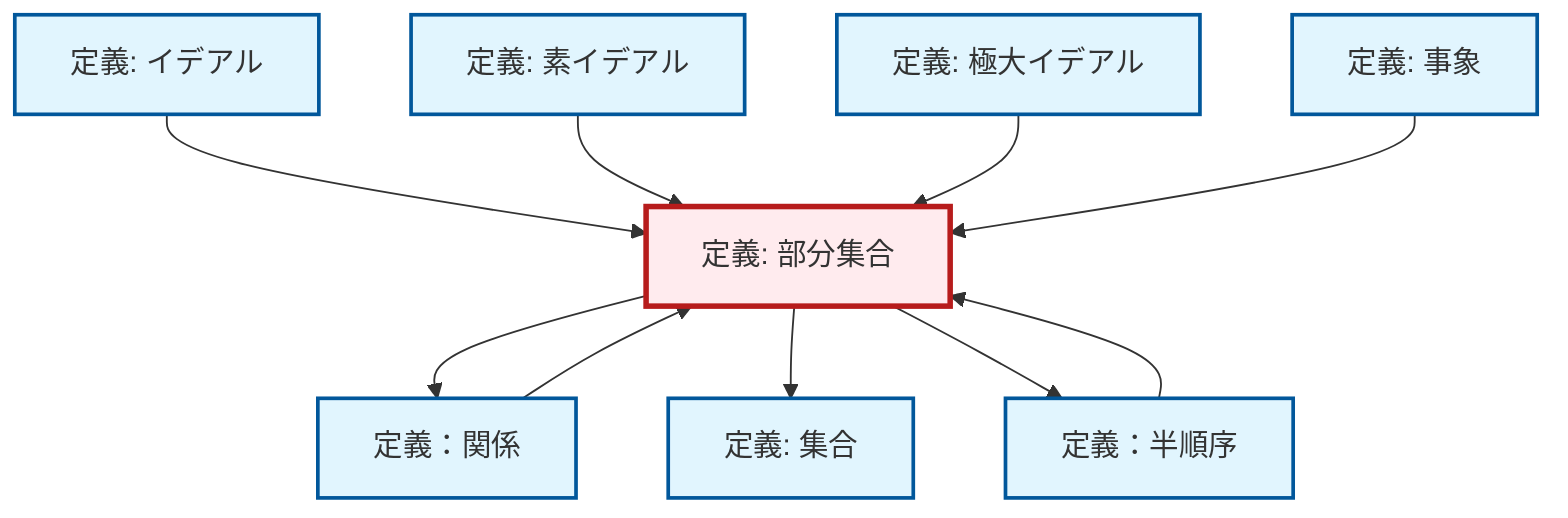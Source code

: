 graph TD
    classDef definition fill:#e1f5fe,stroke:#01579b,stroke-width:2px
    classDef theorem fill:#f3e5f5,stroke:#4a148c,stroke-width:2px
    classDef axiom fill:#fff3e0,stroke:#e65100,stroke-width:2px
    classDef example fill:#e8f5e9,stroke:#1b5e20,stroke-width:2px
    classDef current fill:#ffebee,stroke:#b71c1c,stroke-width:3px
    def-ideal["定義: イデアル"]:::definition
    def-subset["定義: 部分集合"]:::definition
    def-partial-order["定義：半順序"]:::definition
    def-relation["定義：関係"]:::definition
    def-set["定義: 集合"]:::definition
    def-event["定義: 事象"]:::definition
    def-prime-ideal["定義: 素イデアル"]:::definition
    def-maximal-ideal["定義: 極大イデアル"]:::definition
    def-subset --> def-relation
    def-relation --> def-subset
    def-ideal --> def-subset
    def-subset --> def-set
    def-subset --> def-partial-order
    def-prime-ideal --> def-subset
    def-partial-order --> def-subset
    def-maximal-ideal --> def-subset
    def-event --> def-subset
    class def-subset current